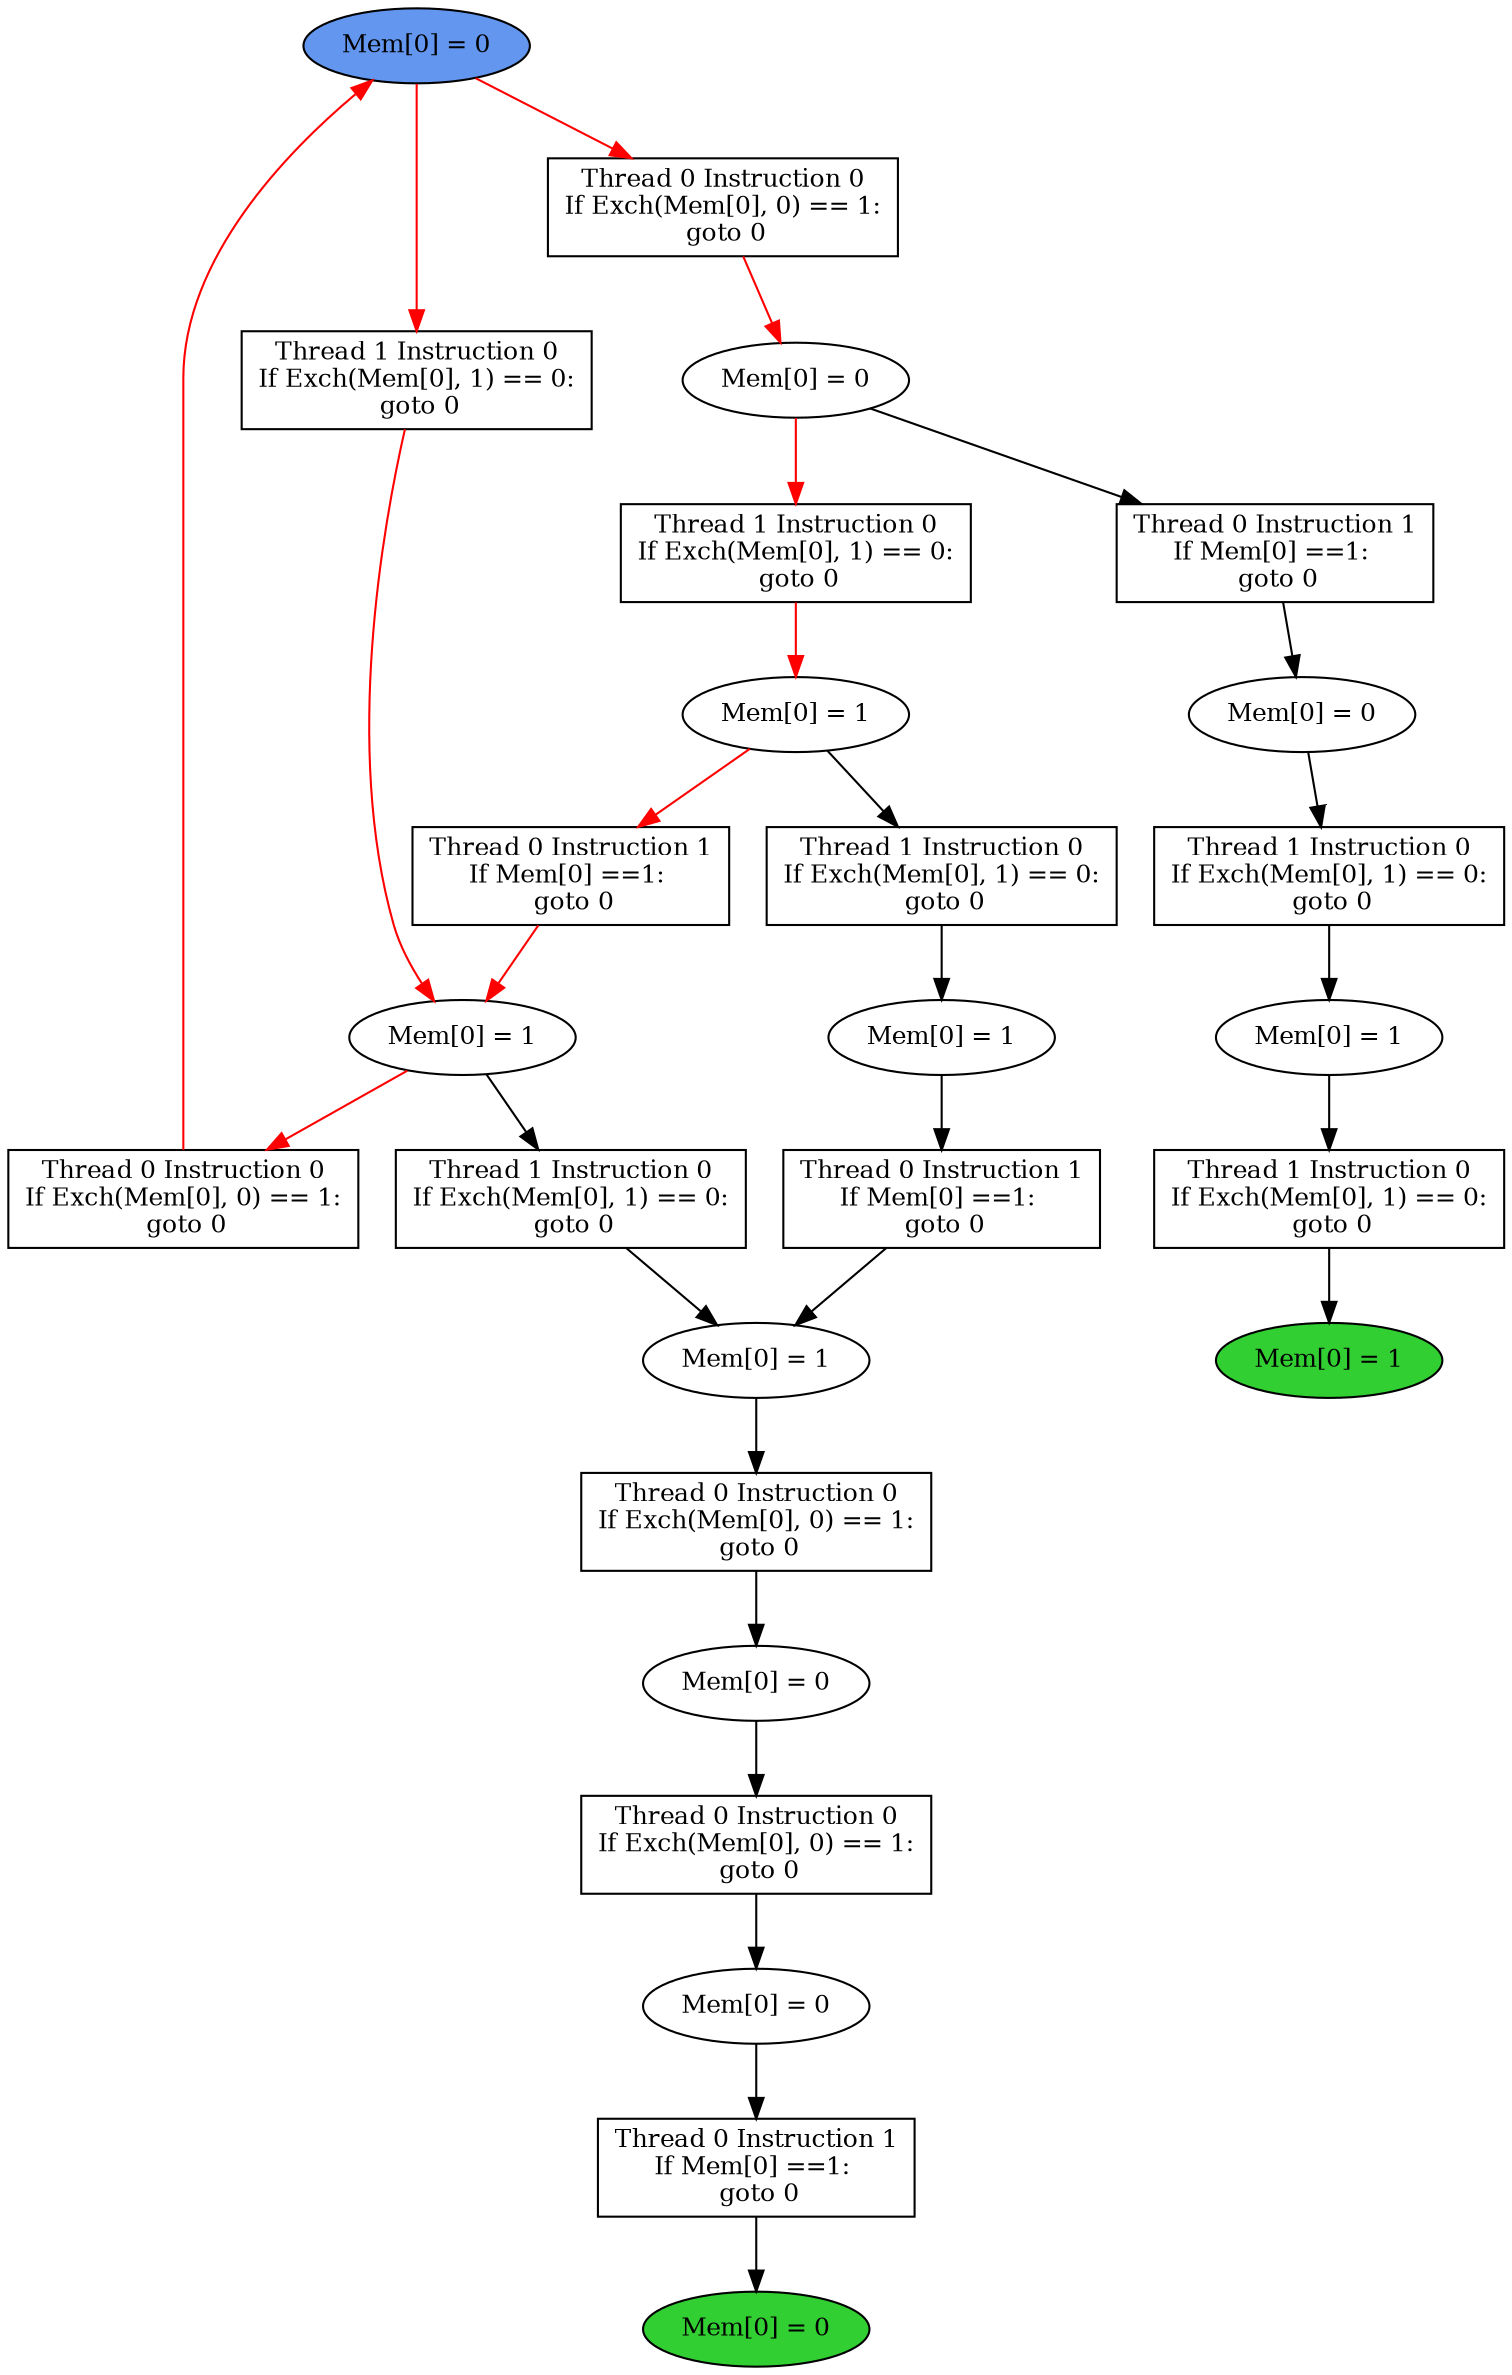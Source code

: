 digraph "graph" {
graph [fontsize=12]
node [fontsize=12]
edge [fontsize=12]
rankdir=TB;
"N20" -> "N19" [uuid = "<A0, END0>", color = "#000000", fontcolor = "#ffffff", style = "solid", label = "", dir = "forward", weight = "1"]
"N33" -> "N27" [uuid = "<A1, S8>", color = "#ff0000", fontcolor = "#ffffff", style = "solid", label = "", dir = "forward", weight = "1"]
"N28" -> "N27" [uuid = "<A2, S8>", color = "#ff0000", fontcolor = "#ffffff", style = "solid", label = "", dir = "forward", weight = "1"]
"N16" -> "N14" [uuid = "<A3, S5>", color = "#000000", fontcolor = "#ffffff", style = "solid", label = "", dir = "forward", weight = "1"]
"N24" -> "N23" [uuid = "<A4, S0>", color = "#000000", fontcolor = "#ffffff", style = "solid", label = "", dir = "forward", weight = "1"]
"N36" -> "N26" [uuid = "<A5, START$0>", color = "#ff0000", fontcolor = "#ffffff", style = "solid", label = "", dir = "back", weight = "1"]
"N18" -> "N17" [uuid = "<A6, S7>", color = "#000000", fontcolor = "#ffffff", style = "solid", label = "", dir = "forward", weight = "1"]
"N22" -> "N21" [uuid = "<A7, S6>", color = "#000000", fontcolor = "#ffffff", style = "solid", label = "", dir = "forward", weight = "1"]
"N15" -> "N14" [uuid = "<A8, S5>", color = "#000000", fontcolor = "#ffffff", style = "solid", label = "", dir = "forward", weight = "1"]
"N30" -> "N29" [uuid = "<A9, S4>", color = "#ff0000", fontcolor = "#ffffff", style = "solid", label = "", dir = "forward", weight = "1"]
"N11" -> "N10" [uuid = "<A10, S3>", color = "#000000", fontcolor = "#ffffff", style = "solid", label = "", dir = "forward", weight = "1"]
"N13" -> "N12" [uuid = "<A11, S2>", color = "#000000", fontcolor = "#ffffff", style = "solid", label = "", dir = "forward", weight = "1"]
"N32" -> "N31" [uuid = "<A12, S1>", color = "#ff0000", fontcolor = "#ffffff", style = "solid", label = "", dir = "forward", weight = "1"]
"N9" -> "N8" [uuid = "<A13, END1>", color = "#000000", fontcolor = "#ffffff", style = "solid", label = "", dir = "forward", weight = "1"]
"N21" -> "N20" [uuid = "<A0, S6>", color = "#000000", fontcolor = "#ffffff", style = "solid", label = "", dir = "forward", weight = "1"]
"N36" -> "N33" [uuid = "<A1, START$0>", color = "#ff0000", fontcolor = "#ffffff", style = "solid", label = "", dir = "forward", weight = "1"]
"N29" -> "N28" [uuid = "<A2, S4>", color = "#ff0000", fontcolor = "#ffffff", style = "solid", label = "", dir = "forward", weight = "1"]
"N17" -> "N16" [uuid = "<A3, S7>", color = "#000000", fontcolor = "#ffffff", style = "solid", label = "", dir = "forward", weight = "1"]
"N31" -> "N24" [uuid = "<A4, S1>", color = "#000000", fontcolor = "#ffffff", style = "solid", label = "", dir = "forward", weight = "1"]
"N27" -> "N26" [uuid = "<A5, S8>", color = "#ff0000", fontcolor = "#ffffff", style = "solid", label = "", dir = "forward", weight = "1"]
"N29" -> "N18" [uuid = "<A6, S4>", color = "#000000", fontcolor = "#ffffff", style = "solid", label = "", dir = "forward", weight = "1"]
"N23" -> "N22" [uuid = "<A7, S0>", color = "#000000", fontcolor = "#ffffff", style = "solid", label = "", dir = "forward", weight = "1"]
"N27" -> "N15" [uuid = "<A8, S8>", color = "#000000", fontcolor = "#ffffff", style = "solid", label = "", dir = "forward", weight = "1"]
"N31" -> "N30" [uuid = "<A9, S1>", color = "#ff0000", fontcolor = "#ffffff", style = "solid", label = "", dir = "forward", weight = "1"]
"N12" -> "N11" [uuid = "<A10, S2>", color = "#000000", fontcolor = "#ffffff", style = "solid", label = "", dir = "forward", weight = "1"]
"N14" -> "N13" [uuid = "<A11, S5>", color = "#000000", fontcolor = "#ffffff", style = "solid", label = "", dir = "forward", weight = "1"]
"N36" -> "N32" [uuid = "<A12, START$0>", color = "#ff0000", fontcolor = "#ffffff", style = "solid", label = "", dir = "forward", weight = "1"]
"N10" -> "N9" [uuid = "<A13, S3>", color = "#000000", fontcolor = "#ffffff", style = "solid", label = "", dir = "forward", weight = "1"]
"N8" [uuid="END1", label="Mem[0] = 0", fillcolor = "#31cf31", fontcolor = "#000000", shape = "ellipse", style = "filled, solid"]
"N9" [uuid="A13", label="Thread 0 Instruction 1
If Mem[0] ==1: 
 goto 0", fillcolor = "#ffffff", fontcolor = "#000000", shape = "box", style = "filled, solid"]
"N10" [uuid="S3", label="Mem[0] = 0", fillcolor = "#ffffff", fontcolor = "#000000", shape = "ellipse", style = "filled, solid"]
"N11" [uuid="A10", label="Thread 0 Instruction 0
If Exch(Mem[0], 0) == 1:
 goto 0", fillcolor = "#ffffff", fontcolor = "#000000", shape = "box", style = "filled, solid"]
"N12" [uuid="S2", label="Mem[0] = 0", fillcolor = "#ffffff", fontcolor = "#000000", shape = "ellipse", style = "filled, solid"]
"N13" [uuid="A11", label="Thread 0 Instruction 0
If Exch(Mem[0], 0) == 1:
 goto 0", fillcolor = "#ffffff", fontcolor = "#000000", shape = "box", style = "filled, solid"]
"N14" [uuid="S5", label="Mem[0] = 1", fillcolor = "#ffffff", fontcolor = "#000000", shape = "ellipse", style = "filled, solid"]
"N15" [uuid="A8", label="Thread 1 Instruction 0
If Exch(Mem[0], 1) == 0:
 goto 0", fillcolor = "#ffffff", fontcolor = "#000000", shape = "box", style = "filled, solid"]
"N16" [uuid="A3", label="Thread 0 Instruction 1
If Mem[0] ==1: 
 goto 0", fillcolor = "#ffffff", fontcolor = "#000000", shape = "box", style = "filled, solid"]
"N17" [uuid="S7", label="Mem[0] = 1", fillcolor = "#ffffff", fontcolor = "#000000", shape = "ellipse", style = "filled, solid"]
"N18" [uuid="A6", label="Thread 1 Instruction 0
If Exch(Mem[0], 1) == 0:
 goto 0", fillcolor = "#ffffff", fontcolor = "#000000", shape = "box", style = "filled, solid"]
"N19" [uuid="END0", label="Mem[0] = 1", fillcolor = "#31cf31", fontcolor = "#000000", shape = "ellipse", style = "filled, solid"]
"N20" [uuid="A0", label="Thread 1 Instruction 0
If Exch(Mem[0], 1) == 0:
 goto 0", fillcolor = "#ffffff", fontcolor = "#000000", shape = "box", style = "filled, solid"]
"N21" [uuid="S6", label="Mem[0] = 1", fillcolor = "#ffffff", fontcolor = "#000000", shape = "ellipse", style = "filled, solid"]
"N22" [uuid="A7", label="Thread 1 Instruction 0
If Exch(Mem[0], 1) == 0:
 goto 0", fillcolor = "#ffffff", fontcolor = "#000000", shape = "box", style = "filled, solid"]
"N23" [uuid="S0", label="Mem[0] = 0", fillcolor = "#ffffff", fontcolor = "#000000", shape = "ellipse", style = "filled, solid"]
"N24" [uuid="A4", label="Thread 0 Instruction 1
If Mem[0] ==1: 
 goto 0", fillcolor = "#ffffff", fontcolor = "#000000", shape = "box", style = "filled, solid"]
"N26" [uuid="A5", label="Thread 0 Instruction 0
If Exch(Mem[0], 0) == 1:
 goto 0", fillcolor = "#ffffff", fontcolor = "#000000", shape = "box", style = "filled, solid"]
"N27" [uuid="S8", label="Mem[0] = 1", fillcolor = "#ffffff", fontcolor = "#000000", shape = "ellipse", style = "filled, solid"]
"N28" [uuid="A2", label="Thread 0 Instruction 1
If Mem[0] ==1: 
 goto 0", fillcolor = "#ffffff", fontcolor = "#000000", shape = "box", style = "filled, solid"]
"N29" [uuid="S4", label="Mem[0] = 1", fillcolor = "#ffffff", fontcolor = "#000000", shape = "ellipse", style = "filled, solid"]
"N30" [uuid="A9", label="Thread 1 Instruction 0
If Exch(Mem[0], 1) == 0:
 goto 0", fillcolor = "#ffffff", fontcolor = "#000000", shape = "box", style = "filled, solid"]
"N31" [uuid="S1", label="Mem[0] = 0", fillcolor = "#ffffff", fontcolor = "#000000", shape = "ellipse", style = "filled, solid"]
"N32" [uuid="A12", label="Thread 0 Instruction 0
If Exch(Mem[0], 0) == 1:
 goto 0", fillcolor = "#ffffff", fontcolor = "#000000", shape = "box", style = "filled, solid"]
"N33" [uuid="A1", label="Thread 1 Instruction 0
If Exch(Mem[0], 1) == 0:
 goto 0", fillcolor = "#ffffff", fontcolor = "#000000", shape = "box", style = "filled, solid"]
"N36" [uuid="START$0", label="Mem[0] = 0", fillcolor = "#6396ef", fontcolor = "#000000", shape = "ellipse", style = "filled, solid"]
}